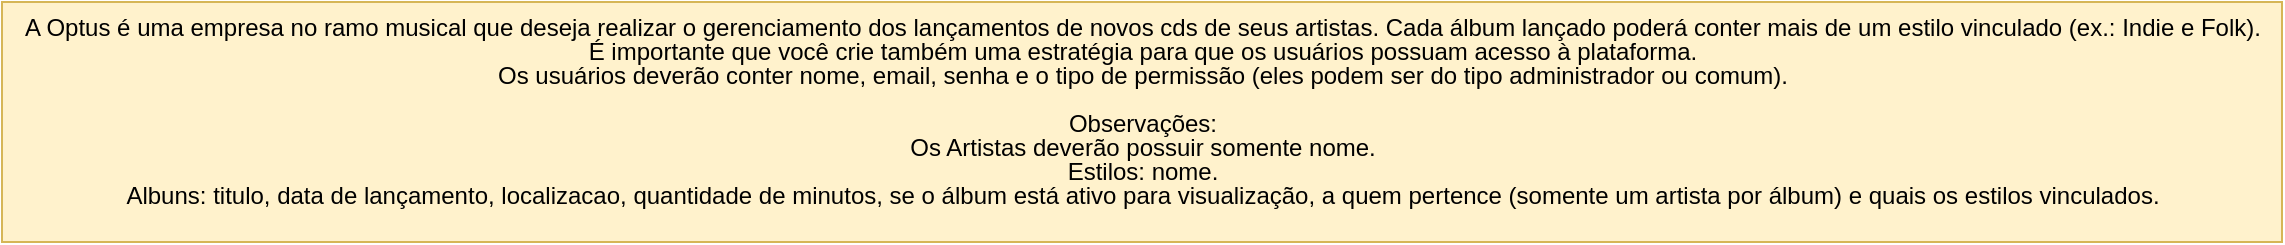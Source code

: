 <mxfile version="21.6.5" type="device" pages="2">
  <diagram name="Página-1" id="KSPEgrZUfB-e6DSOW-vT">
    <mxGraphModel dx="1877" dy="574" grid="1" gridSize="10" guides="1" tooltips="1" connect="1" arrows="1" fold="1" page="1" pageScale="1" pageWidth="827" pageHeight="1169" math="0" shadow="0">
      <root>
        <mxCell id="0" />
        <mxCell id="1" parent="0" />
        <mxCell id="tN1VuvBuu013xch3o7Nf-1" value="&lt;div style=&quot;line-height: 100%;&quot;&gt;&lt;font style=&quot;font-size: 12px;&quot;&gt;A Optus é uma empresa no ramo musical que deseja realizar o gerenciamento dos lançamentos de novos cds de seus artistas. Cada álbum lançado poderá conter mais de um estilo vinculado (ex.: Indie e Folk).&lt;/font&gt;&lt;/div&gt;&lt;div style=&quot;line-height: 100%;&quot;&gt;&lt;font style=&quot;font-size: 12px;&quot;&gt;É importante que você crie também uma estratégia para que os usuários possuam acesso à plataforma.&lt;/font&gt;&lt;/div&gt;&lt;div style=&quot;line-height: 100%;&quot;&gt;&lt;font style=&quot;font-size: 12px;&quot;&gt;Os usuários deverão conter nome, email, senha e o tipo de permissão (eles podem ser do tipo administrador ou comum).&lt;/font&gt;&lt;/div&gt;&lt;div style=&quot;line-height: 100%;&quot;&gt;&lt;font style=&quot;font-size: 12px;&quot;&gt;&lt;br&gt;&lt;/font&gt;&lt;/div&gt;&lt;div style=&quot;line-height: 100%;&quot;&gt;&lt;font style=&quot;font-size: 12px;&quot;&gt;Observações:&lt;/font&gt;&lt;/div&gt;&lt;div style=&quot;line-height: 100%;&quot;&gt;&lt;font style=&quot;font-size: 12px;&quot;&gt;Os Artistas deverão possuir somente nome.&lt;/font&gt;&lt;/div&gt;&lt;div style=&quot;line-height: 100%;&quot;&gt;&lt;font style=&quot;font-size: 12px;&quot;&gt;Estilos: nome.&lt;/font&gt;&lt;/div&gt;&lt;div style=&quot;line-height: 100%;&quot;&gt;&lt;font style=&quot;font-size: 12px;&quot;&gt;Albuns: titulo, data de lançamento, localizacao, quantidade de minutos, se o álbum está ativo para visualização, a quem pertence (somente um artista por álbum) e quais os estilos vinculados.&lt;/font&gt;&lt;/div&gt;&lt;div style=&quot;line-height: 100%;&quot;&gt;&lt;br&gt;&lt;/div&gt;" style="text;html=1;align=center;verticalAlign=middle;resizable=0;points=[];autosize=1;strokeColor=#d6b656;fillColor=#fff2cc;" parent="1" vertex="1">
          <mxGeometry x="-827" width="1140" height="120" as="geometry" />
        </mxCell>
      </root>
    </mxGraphModel>
  </diagram>
  <diagram id="XGf7jeXM4dhYgLisxi1Y" name="Página-2">
    <mxGraphModel dx="1050" dy="574" grid="1" gridSize="10" guides="1" tooltips="1" connect="1" arrows="1" fold="1" page="1" pageScale="1" pageWidth="827" pageHeight="1169" math="0" shadow="0">
      <root>
        <mxCell id="0" />
        <mxCell id="1" parent="0" />
      </root>
    </mxGraphModel>
  </diagram>
</mxfile>
